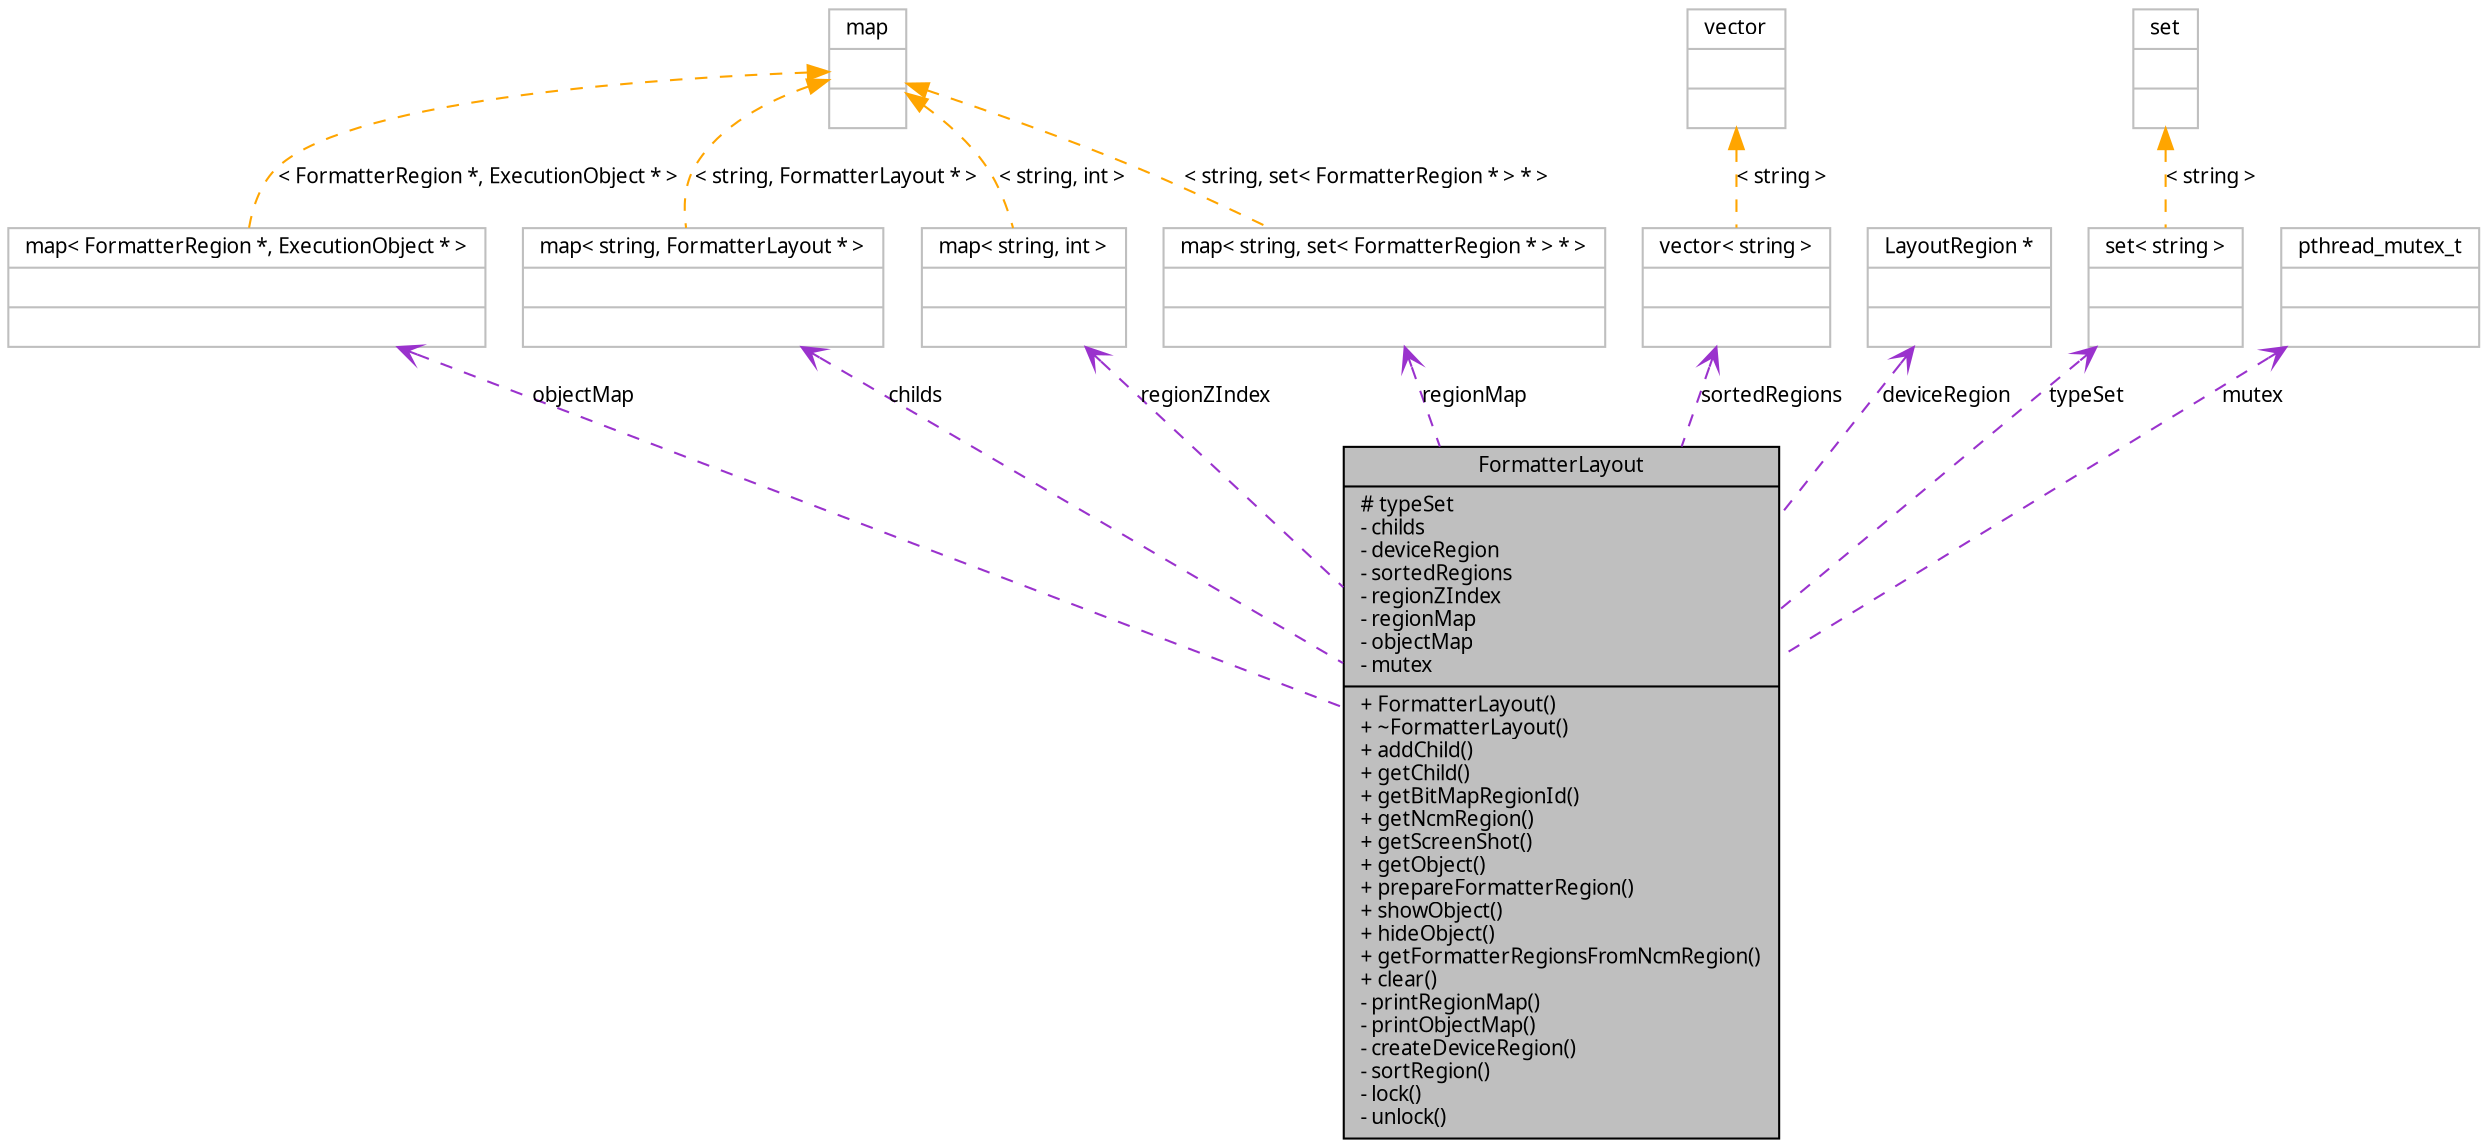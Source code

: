 digraph G
{
  edge [fontname="FreeSans.ttf",fontsize=10,labelfontname="FreeSans.ttf",labelfontsize=10];
  node [fontname="FreeSans.ttf",fontsize=10,shape=record];
  Node1 [label="{FormatterLayout\n|# typeSet\l- childs\l- deviceRegion\l- sortedRegions\l- regionZIndex\l- regionMap\l- objectMap\l- mutex\l|+ FormatterLayout()\l+ ~FormatterLayout()\l+ addChild()\l+ getChild()\l+ getBitMapRegionId()\l+ getNcmRegion()\l+ getScreenShot()\l+ getObject()\l+ prepareFormatterRegion()\l+ showObject()\l+ hideObject()\l+ getFormatterRegionsFromNcmRegion()\l+ clear()\l- printRegionMap()\l- printObjectMap()\l- createDeviceRegion()\l- sortRegion()\l- lock()\l- unlock()\l}",height=0.2,width=0.4,color="black", fillcolor="grey75", style="filled" fontcolor="black"];
  Node2 -> Node1 [dir=back,color="darkorchid3",fontsize=10,style="dashed",label="objectMap",arrowtail="open",fontname="FreeSans.ttf"];
  Node2 [label="{map\< FormatterRegion *, ExecutionObject * \>\n||}",height=0.2,width=0.4,color="grey75", fillcolor="white", style="filled"];
  Node3 -> Node2 [dir=back,color="orange",fontsize=10,style="dashed",label="\< FormatterRegion *, ExecutionObject * \>",fontname="FreeSans.ttf"];
  Node3 [label="{map\n||}",height=0.2,width=0.4,color="grey75", fillcolor="white", style="filled",tooltip="STL class."];
  Node4 -> Node1 [dir=back,color="darkorchid3",fontsize=10,style="dashed",label="childs",arrowtail="open",fontname="FreeSans.ttf"];
  Node4 [label="{map\< string, FormatterLayout * \>\n||}",height=0.2,width=0.4,color="grey75", fillcolor="white", style="filled"];
  Node3 -> Node4 [dir=back,color="orange",fontsize=10,style="dashed",label="\< string, FormatterLayout * \>",fontname="FreeSans.ttf"];
  Node5 -> Node1 [dir=back,color="darkorchid3",fontsize=10,style="dashed",label="sortedRegions",arrowtail="open",fontname="FreeSans.ttf"];
  Node5 [label="{vector\< string \>\n||}",height=0.2,width=0.4,color="grey75", fillcolor="white", style="filled"];
  Node6 -> Node5 [dir=back,color="orange",fontsize=10,style="dashed",label="\< string \>",fontname="FreeSans.ttf"];
  Node6 [label="{vector\n||}",height=0.2,width=0.4,color="grey75", fillcolor="white", style="filled",tooltip="STL class."];
  Node7 -> Node1 [dir=back,color="darkorchid3",fontsize=10,style="dashed",label="deviceRegion",arrowtail="open",fontname="FreeSans.ttf"];
  Node7 [label="{LayoutRegion *\n||}",height=0.2,width=0.4,color="grey75", fillcolor="white", style="filled"];
  Node8 -> Node1 [dir=back,color="darkorchid3",fontsize=10,style="dashed",label="typeSet",arrowtail="open",fontname="FreeSans.ttf"];
  Node8 [label="{set\< string \>\n||}",height=0.2,width=0.4,color="grey75", fillcolor="white", style="filled"];
  Node9 -> Node8 [dir=back,color="orange",fontsize=10,style="dashed",label="\< string \>",fontname="FreeSans.ttf"];
  Node9 [label="{set\n||}",height=0.2,width=0.4,color="grey75", fillcolor="white", style="filled",tooltip="STL class."];
  Node10 -> Node1 [dir=back,color="darkorchid3",fontsize=10,style="dashed",label="regionZIndex",arrowtail="open",fontname="FreeSans.ttf"];
  Node10 [label="{map\< string, int \>\n||}",height=0.2,width=0.4,color="grey75", fillcolor="white", style="filled"];
  Node3 -> Node10 [dir=back,color="orange",fontsize=10,style="dashed",label="\< string, int \>",fontname="FreeSans.ttf"];
  Node11 -> Node1 [dir=back,color="darkorchid3",fontsize=10,style="dashed",label="mutex",arrowtail="open",fontname="FreeSans.ttf"];
  Node11 [label="{pthread_mutex_t\n||}",height=0.2,width=0.4,color="grey75", fillcolor="white", style="filled"];
  Node12 -> Node1 [dir=back,color="darkorchid3",fontsize=10,style="dashed",label="regionMap",arrowtail="open",fontname="FreeSans.ttf"];
  Node12 [label="{map\< string, set\< FormatterRegion * \> * \>\n||}",height=0.2,width=0.4,color="grey75", fillcolor="white", style="filled"];
  Node3 -> Node12 [dir=back,color="orange",fontsize=10,style="dashed",label="\< string, set\< FormatterRegion * \> * \>",fontname="FreeSans.ttf"];
}
